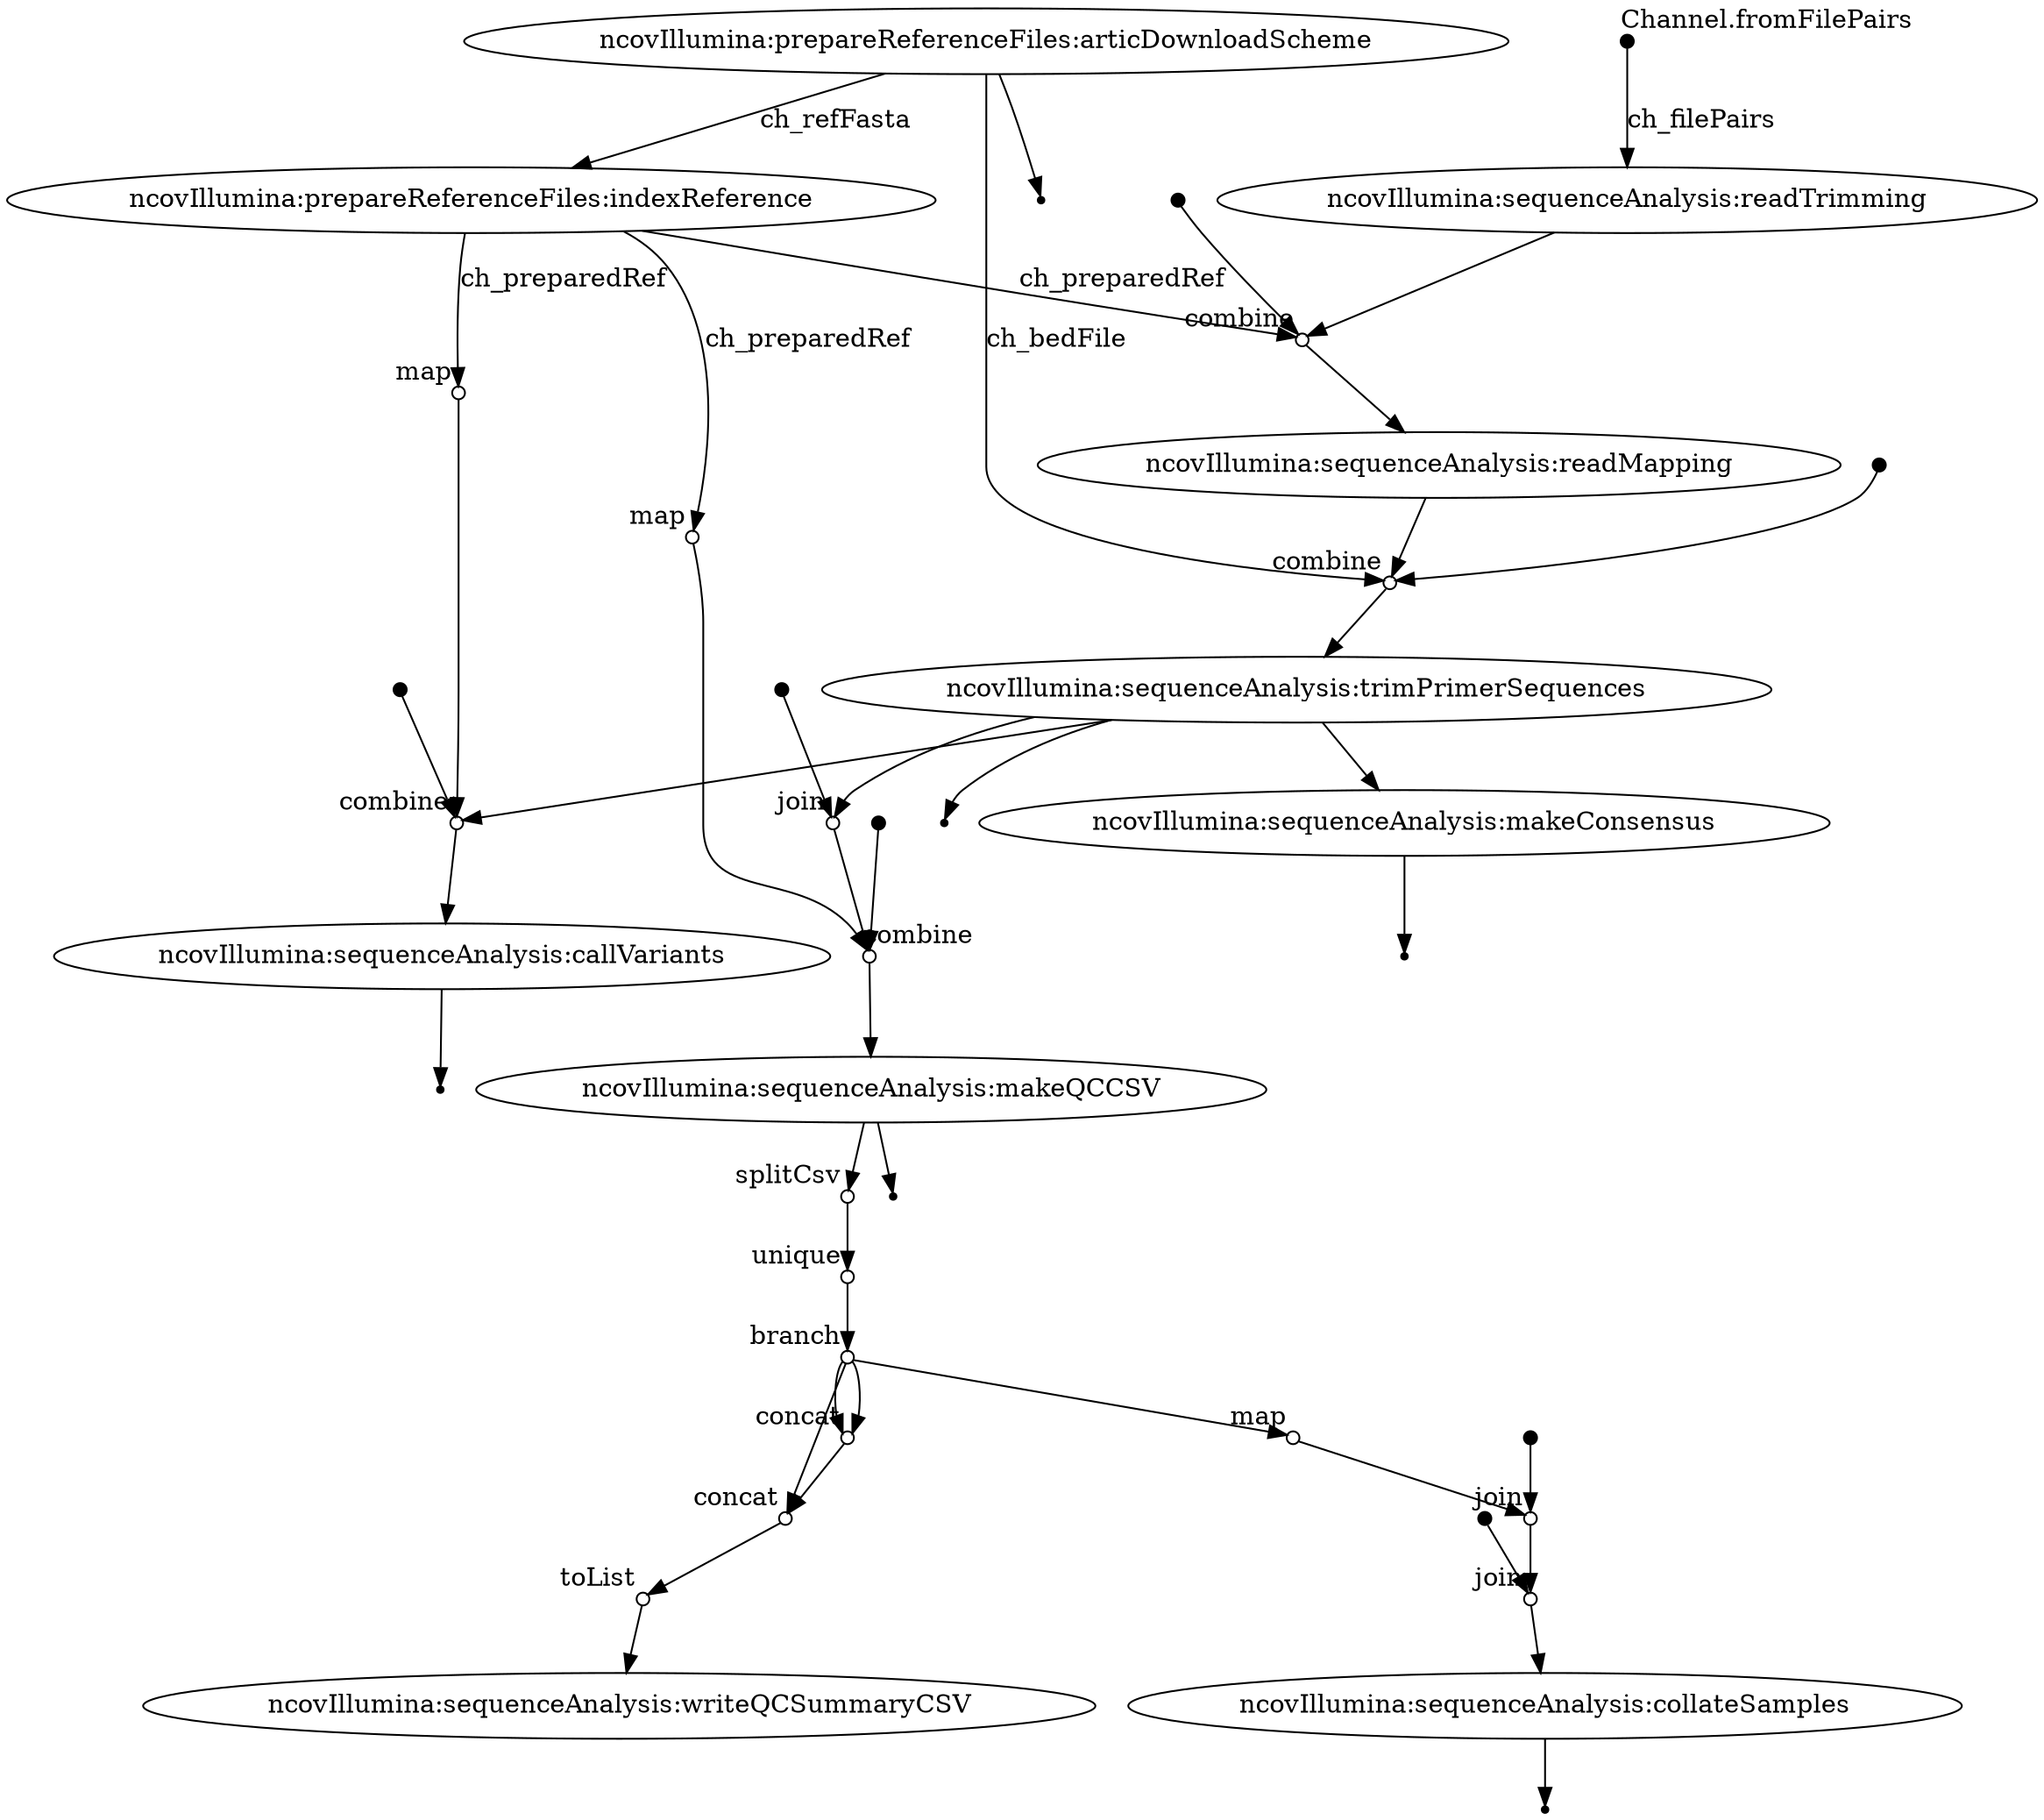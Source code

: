 digraph "test" {
p0 [shape=point,label="",fixedsize=true,width=0.1,xlabel="Channel.fromFilePairs"];
p4 [label="ncovIllumina:sequenceAnalysis:readTrimming"];
p0 -> p4 [label="ch_filePairs"];

p1 [label="ncovIllumina:prepareReferenceFiles:articDownloadScheme"];
p3 [label="ncovIllumina:prepareReferenceFiles:indexReference"];
p1 -> p3 [label="ch_refFasta"];

p1 [label="ncovIllumina:prepareReferenceFiles:articDownloadScheme"];
p9 [shape=circle,label="",fixedsize=true,width=0.1,xlabel="combine"];
p1 -> p9 [label="ch_bedFile"];

p1 [label="ncovIllumina:prepareReferenceFiles:articDownloadScheme"];
p2 [shape=point];
p1 -> p2;

p3 [label="ncovIllumina:prepareReferenceFiles:indexReference"];
p6 [shape=circle,label="",fixedsize=true,width=0.1,xlabel="combine"];
p3 -> p6 [label="ch_preparedRef"];

p4 [label="ncovIllumina:sequenceAnalysis:readTrimming"];
p6 [shape=circle,label="",fixedsize=true,width=0.1,xlabel="combine"];
p4 -> p6;

p5 [shape=point,label="",fixedsize=true,width=0.1];
p6 [shape=circle,label="",fixedsize=true,width=0.1,xlabel="combine"];
p5 -> p6;

p6 [shape=circle,label="",fixedsize=true,width=0.1,xlabel="combine"];
p7 [label="ncovIllumina:sequenceAnalysis:readMapping"];
p6 -> p7;

p7 [label="ncovIllumina:sequenceAnalysis:readMapping"];
p9 [shape=circle,label="",fixedsize=true,width=0.1,xlabel="combine"];
p7 -> p9;

p8 [shape=point,label="",fixedsize=true,width=0.1];
p9 [shape=circle,label="",fixedsize=true,width=0.1,xlabel="combine"];
p8 -> p9;

p9 [shape=circle,label="",fixedsize=true,width=0.1,xlabel="combine"];
p10 [label="ncovIllumina:sequenceAnalysis:trimPrimerSequences"];
p9 -> p10;

p10 [label="ncovIllumina:sequenceAnalysis:trimPrimerSequences"];
p11 [shape=point];
p10 -> p11;

p10 [label="ncovIllumina:sequenceAnalysis:trimPrimerSequences"];
p14 [shape=circle,label="",fixedsize=true,width=0.1,xlabel="combine"];
p10 -> p14;

p3 [label="ncovIllumina:prepareReferenceFiles:indexReference"];
p12 [shape=circle,label="",fixedsize=true,width=0.1,xlabel="map"];
p3 -> p12 [label="ch_preparedRef"];

p12 [shape=circle,label="",fixedsize=true,width=0.1,xlabel="map"];
p14 [shape=circle,label="",fixedsize=true,width=0.1,xlabel="combine"];
p12 -> p14;

p13 [shape=point,label="",fixedsize=true,width=0.1];
p14 [shape=circle,label="",fixedsize=true,width=0.1,xlabel="combine"];
p13 -> p14;

p14 [shape=circle,label="",fixedsize=true,width=0.1,xlabel="combine"];
p15 [label="ncovIllumina:sequenceAnalysis:callVariants"];
p14 -> p15;

p15 [label="ncovIllumina:sequenceAnalysis:callVariants"];
p16 [shape=point];
p15 -> p16;

p10 [label="ncovIllumina:sequenceAnalysis:trimPrimerSequences"];
p17 [label="ncovIllumina:sequenceAnalysis:makeConsensus"];
p10 -> p17;

p17 [label="ncovIllumina:sequenceAnalysis:makeConsensus"];
p18 [shape=point];
p17 -> p18;

p19 [shape=point,label="",fixedsize=true,width=0.1];
p20 [shape=circle,label="",fixedsize=true,width=0.1,xlabel="join"];
p19 -> p20;

p10 [label="ncovIllumina:sequenceAnalysis:trimPrimerSequences"];
p20 [shape=circle,label="",fixedsize=true,width=0.1,xlabel="join"];
p10 -> p20;

p20 [shape=circle,label="",fixedsize=true,width=0.1,xlabel="join"];
p23 [shape=circle,label="",fixedsize=true,width=0.1,xlabel="combine"];
p20 -> p23;

p3 [label="ncovIllumina:prepareReferenceFiles:indexReference"];
p21 [shape=circle,label="",fixedsize=true,width=0.1,xlabel="map"];
p3 -> p21 [label="ch_preparedRef"];

p21 [shape=circle,label="",fixedsize=true,width=0.1,xlabel="map"];
p23 [shape=circle,label="",fixedsize=true,width=0.1,xlabel="combine"];
p21 -> p23;

p22 [shape=point,label="",fixedsize=true,width=0.1];
p23 [shape=circle,label="",fixedsize=true,width=0.1,xlabel="combine"];
p22 -> p23;

p23 [shape=circle,label="",fixedsize=true,width=0.1,xlabel="combine"];
p24 [label="ncovIllumina:sequenceAnalysis:makeQCCSV"];
p23 -> p24;

p24 [label="ncovIllumina:sequenceAnalysis:makeQCCSV"];
p26 [shape=circle,label="",fixedsize=true,width=0.1,xlabel="splitCsv"];
p24 -> p26;

p24 [label="ncovIllumina:sequenceAnalysis:makeQCCSV"];
p25 [shape=point];
p24 -> p25;

p26 [shape=circle,label="",fixedsize=true,width=0.1,xlabel="splitCsv"];
p27 [shape=circle,label="",fixedsize=true,width=0.1,xlabel="unique"];
p26 -> p27;

p27 [shape=circle,label="",fixedsize=true,width=0.1,xlabel="unique"];
p28 [shape=circle,label="",fixedsize=true,width=0.1,xlabel="branch"];
p27 -> p28;

p28 [shape=circle,label="",fixedsize=true,width=0.1,xlabel="branch"];
p30 [shape=circle,label="",fixedsize=true,width=0.1,xlabel="concat"];
p28 -> p30;

p28 [shape=circle,label="",fixedsize=true,width=0.1,xlabel="branch"];
p29 [shape=circle,label="",fixedsize=true,width=0.1,xlabel="concat"];
p28 -> p29;

p28 [shape=circle,label="",fixedsize=true,width=0.1,xlabel="branch"];
p29 [shape=circle,label="",fixedsize=true,width=0.1,xlabel="concat"];
p28 -> p29;

p29 [shape=circle,label="",fixedsize=true,width=0.1,xlabel="concat"];
p30 [shape=circle,label="",fixedsize=true,width=0.1,xlabel="concat"];
p29 -> p30;

p30 [shape=circle,label="",fixedsize=true,width=0.1,xlabel="concat"];
p31 [shape=circle,label="",fixedsize=true,width=0.1,xlabel="toList"];
p30 -> p31;

p31 [shape=circle,label="",fixedsize=true,width=0.1,xlabel="toList"];
p32 [label="ncovIllumina:sequenceAnalysis:writeQCSummaryCSV"];
p31 -> p32;

p28 [shape=circle,label="",fixedsize=true,width=0.1,xlabel="branch"];
p33 [shape=circle,label="",fixedsize=true,width=0.1,xlabel="map"];
p28 -> p33;

p33 [shape=circle,label="",fixedsize=true,width=0.1,xlabel="map"];
p35 [shape=circle,label="",fixedsize=true,width=0.1,xlabel="join"];
p33 -> p35;

p34 [shape=point,label="",fixedsize=true,width=0.1];
p35 [shape=circle,label="",fixedsize=true,width=0.1,xlabel="join"];
p34 -> p35;

p35 [shape=circle,label="",fixedsize=true,width=0.1,xlabel="join"];
p37 [shape=circle,label="",fixedsize=true,width=0.1,xlabel="join"];
p35 -> p37;

p36 [shape=point,label="",fixedsize=true,width=0.1];
p37 [shape=circle,label="",fixedsize=true,width=0.1,xlabel="join"];
p36 -> p37;

p37 [shape=circle,label="",fixedsize=true,width=0.1,xlabel="join"];
p38 [label="ncovIllumina:sequenceAnalysis:collateSamples"];
p37 -> p38;

p38 [label="ncovIllumina:sequenceAnalysis:collateSamples"];
p39 [shape=point];
p38 -> p39;

}
